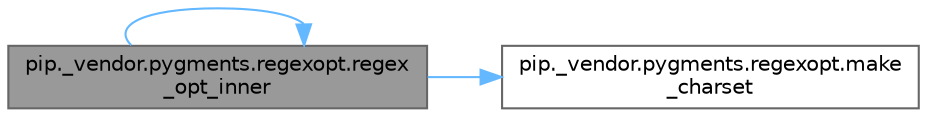digraph "pip._vendor.pygments.regexopt.regex_opt_inner"
{
 // LATEX_PDF_SIZE
  bgcolor="transparent";
  edge [fontname=Helvetica,fontsize=10,labelfontname=Helvetica,labelfontsize=10];
  node [fontname=Helvetica,fontsize=10,shape=box,height=0.2,width=0.4];
  rankdir="LR";
  Node1 [id="Node000001",label="pip._vendor.pygments.regexopt.regex\l_opt_inner",height=0.2,width=0.4,color="gray40", fillcolor="grey60", style="filled", fontcolor="black",tooltip=" "];
  Node1 -> Node2 [id="edge1_Node000001_Node000002",color="steelblue1",style="solid",tooltip=" "];
  Node2 [id="Node000002",label="pip._vendor.pygments.regexopt.make\l_charset",height=0.2,width=0.4,color="grey40", fillcolor="white", style="filled",URL="$namespacepip_1_1__vendor_1_1pygments_1_1regexopt.html#a8bf11b1fe1e383a98292b37dddfd1275",tooltip=" "];
  Node1 -> Node1 [id="edge2_Node000001_Node000001",color="steelblue1",style="solid",tooltip=" "];
}

